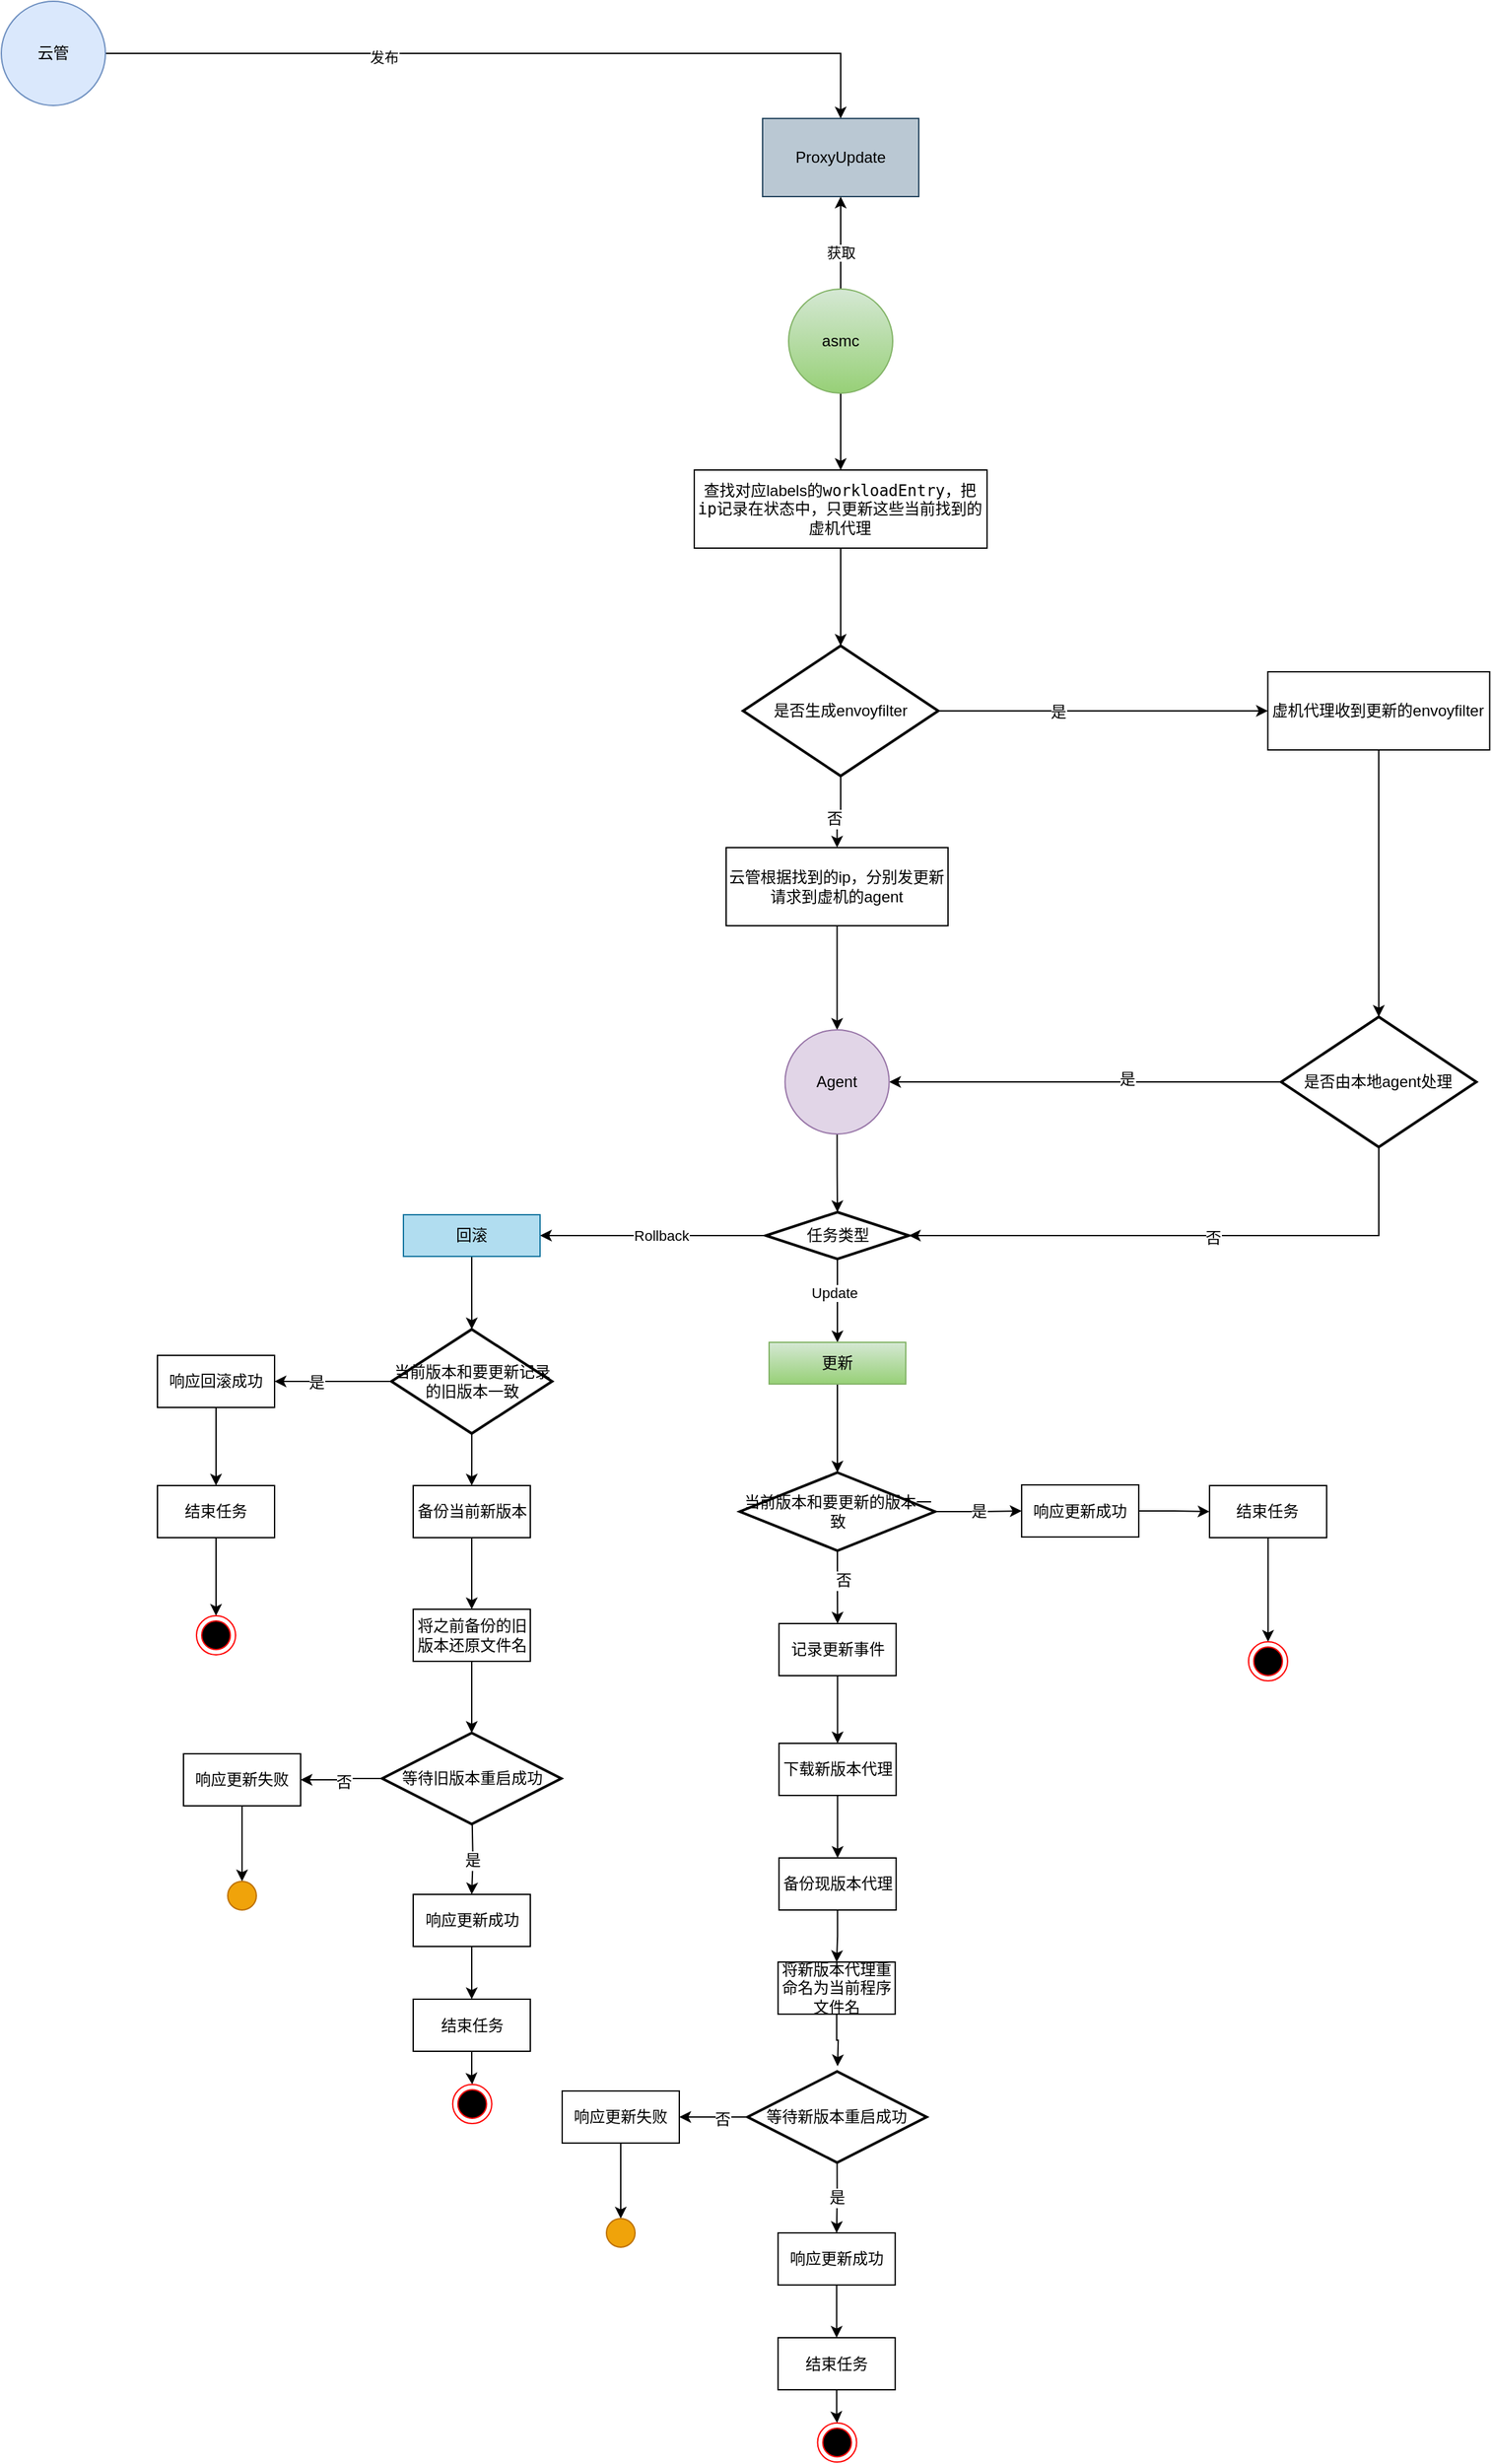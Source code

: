 <mxfile version="15.8.2" type="github">
  <diagram name="Page-1" id="e7e014a7-5840-1c2e-5031-d8a46d1fe8dd">
    <mxGraphModel dx="1609" dy="938" grid="1" gridSize="10" guides="1" tooltips="1" connect="1" arrows="1" fold="1" page="1" pageScale="1" pageWidth="827" pageHeight="1169" background="#ffffff" math="0" shadow="0">
      <root>
        <mxCell id="0" />
        <mxCell id="1" parent="0" />
        <mxCell id="EJuun3mlQRxhY7gNAN2d-12" style="edgeStyle=none;rounded=0;orthogonalLoop=1;jettySize=auto;html=1;entryX=0.5;entryY=0;entryDx=0;entryDy=0;" parent="1" source="FB7n5PxvgqieLS6MJgnv-41" target="FB7n5PxvgqieLS6MJgnv-43" edge="1">
          <mxGeometry relative="1" as="geometry">
            <Array as="points">
              <mxPoint x="585" y="80" />
              <mxPoint x="665" y="80" />
            </Array>
          </mxGeometry>
        </mxCell>
        <mxCell id="EJuun3mlQRxhY7gNAN2d-13" value="发布" style="edgeLabel;html=1;align=center;verticalAlign=middle;resizable=0;points=[];" parent="EJuun3mlQRxhY7gNAN2d-12" vertex="1" connectable="0">
          <mxGeometry x="-0.306" y="-3" relative="1" as="geometry">
            <mxPoint as="offset" />
          </mxGeometry>
        </mxCell>
        <mxCell id="FB7n5PxvgqieLS6MJgnv-41" value="云管" style="ellipse;whiteSpace=wrap;html=1;aspect=fixed;fillColor=#dae8fc;strokeColor=#6c8ebf;" parent="1" vertex="1">
          <mxGeometry x="20" y="40" width="80" height="80" as="geometry" />
        </mxCell>
        <mxCell id="FB7n5PxvgqieLS6MJgnv-43" value="ProxyUpdate" style="rounded=0;whiteSpace=wrap;html=1;fillColor=#bac8d3;strokeColor=#23445d;" parent="1" vertex="1">
          <mxGeometry x="605" y="130" width="120" height="60" as="geometry" />
        </mxCell>
        <mxCell id="EJuun3mlQRxhY7gNAN2d-9" style="edgeStyle=none;rounded=0;orthogonalLoop=1;jettySize=auto;html=1;exitX=0.5;exitY=0;exitDx=0;exitDy=0;entryX=0.5;entryY=1;entryDx=0;entryDy=0;" parent="1" source="FB7n5PxvgqieLS6MJgnv-45" edge="1">
          <mxGeometry relative="1" as="geometry">
            <mxPoint x="665" y="190" as="targetPoint" />
          </mxGeometry>
        </mxCell>
        <mxCell id="rX8UmJ0MvaBs6cS46ier-11" value="获取" style="edgeLabel;html=1;align=center;verticalAlign=middle;resizable=0;points=[];" parent="EJuun3mlQRxhY7gNAN2d-9" vertex="1" connectable="0">
          <mxGeometry x="-0.3" relative="1" as="geometry">
            <mxPoint y="-3" as="offset" />
          </mxGeometry>
        </mxCell>
        <mxCell id="xDake7foOGyNzTxmRu00-2" style="edgeStyle=orthogonalEdgeStyle;rounded=0;orthogonalLoop=1;jettySize=auto;html=1;" edge="1" parent="1" source="FB7n5PxvgqieLS6MJgnv-45" target="xDake7foOGyNzTxmRu00-1">
          <mxGeometry relative="1" as="geometry" />
        </mxCell>
        <mxCell id="FB7n5PxvgqieLS6MJgnv-45" value="asmc" style="ellipse;whiteSpace=wrap;html=1;aspect=fixed;fillColor=#d5e8d4;gradientColor=#97d077;strokeColor=#82b366;" parent="1" vertex="1">
          <mxGeometry x="625" y="261" width="80" height="80" as="geometry" />
        </mxCell>
        <mxCell id="xDake7foOGyNzTxmRu00-4" style="edgeStyle=orthogonalEdgeStyle;rounded=0;orthogonalLoop=1;jettySize=auto;html=1;entryX=0.5;entryY=0;entryDx=0;entryDy=0;entryPerimeter=0;fontSize=12;" edge="1" parent="1" source="xDake7foOGyNzTxmRu00-1" target="xDake7foOGyNzTxmRu00-3">
          <mxGeometry relative="1" as="geometry" />
        </mxCell>
        <mxCell id="xDake7foOGyNzTxmRu00-1" value="&lt;font style=&quot;font-size: 12px&quot;&gt;查找对应labels的&lt;span style=&quot;background-color: rgb(255 , 255 , 255) ; font-family: &amp;#34;jetbrains mono&amp;#34; , monospace&quot;&gt;workloadEntry，把ip记录在状态中，只更新这些当前找到的虚机代理&lt;/span&gt;&lt;/font&gt;" style="rounded=0;whiteSpace=wrap;html=1;" vertex="1" parent="1">
          <mxGeometry x="552.49" y="400" width="224.99" height="60" as="geometry" />
        </mxCell>
        <mxCell id="xDake7foOGyNzTxmRu00-7" style="edgeStyle=orthogonalEdgeStyle;rounded=0;orthogonalLoop=1;jettySize=auto;html=1;fontSize=12;" edge="1" parent="1" source="xDake7foOGyNzTxmRu00-3" target="xDake7foOGyNzTxmRu00-6">
          <mxGeometry relative="1" as="geometry" />
        </mxCell>
        <mxCell id="xDake7foOGyNzTxmRu00-8" value="否" style="edgeLabel;html=1;align=center;verticalAlign=middle;resizable=0;points=[];fontSize=12;" vertex="1" connectable="0" parent="xDake7foOGyNzTxmRu00-7">
          <mxGeometry x="0.214" y="-3" relative="1" as="geometry">
            <mxPoint as="offset" />
          </mxGeometry>
        </mxCell>
        <mxCell id="xDake7foOGyNzTxmRu00-10" style="edgeStyle=orthogonalEdgeStyle;rounded=0;orthogonalLoop=1;jettySize=auto;html=1;entryX=0;entryY=0.5;entryDx=0;entryDy=0;fontSize=12;" edge="1" parent="1" source="xDake7foOGyNzTxmRu00-3" target="xDake7foOGyNzTxmRu00-9">
          <mxGeometry relative="1" as="geometry" />
        </mxCell>
        <mxCell id="xDake7foOGyNzTxmRu00-11" value="是" style="edgeLabel;html=1;align=center;verticalAlign=middle;resizable=0;points=[];fontSize=12;" vertex="1" connectable="0" parent="xDake7foOGyNzTxmRu00-10">
          <mxGeometry x="-0.274" y="-1" relative="1" as="geometry">
            <mxPoint as="offset" />
          </mxGeometry>
        </mxCell>
        <mxCell id="xDake7foOGyNzTxmRu00-3" value="&lt;div style=&quot;text-align: left&quot;&gt;&lt;span&gt;是否生成envoyfilter&lt;/span&gt;&lt;/div&gt;" style="strokeWidth=2;html=1;shape=mxgraph.flowchart.decision;whiteSpace=wrap;" vertex="1" parent="1">
          <mxGeometry x="589.99" y="535" width="150" height="100" as="geometry" />
        </mxCell>
        <mxCell id="xDake7foOGyNzTxmRu00-20" style="edgeStyle=orthogonalEdgeStyle;rounded=0;orthogonalLoop=1;jettySize=auto;html=1;fontSize=12;" edge="1" parent="1" source="xDake7foOGyNzTxmRu00-6" target="xDake7foOGyNzTxmRu00-19">
          <mxGeometry relative="1" as="geometry" />
        </mxCell>
        <mxCell id="xDake7foOGyNzTxmRu00-6" value="云管根据找到的ip，分别发更新请求到虚机的agent" style="rounded=0;whiteSpace=wrap;html=1;" vertex="1" parent="1">
          <mxGeometry x="577.01" y="690" width="170.49" height="60" as="geometry" />
        </mxCell>
        <mxCell id="xDake7foOGyNzTxmRu00-13" style="edgeStyle=orthogonalEdgeStyle;rounded=0;orthogonalLoop=1;jettySize=auto;html=1;fontSize=12;" edge="1" parent="1" source="xDake7foOGyNzTxmRu00-9" target="xDake7foOGyNzTxmRu00-12">
          <mxGeometry relative="1" as="geometry" />
        </mxCell>
        <mxCell id="xDake7foOGyNzTxmRu00-9" value="虚机代理收到更新的envoyfilter" style="rounded=0;whiteSpace=wrap;html=1;" vertex="1" parent="1">
          <mxGeometry x="993.24" y="555" width="170.49" height="60" as="geometry" />
        </mxCell>
        <mxCell id="xDake7foOGyNzTxmRu00-15" style="edgeStyle=orthogonalEdgeStyle;rounded=0;orthogonalLoop=1;jettySize=auto;html=1;fontSize=12;" edge="1" parent="1" source="xDake7foOGyNzTxmRu00-12" target="xDake7foOGyNzTxmRu00-19">
          <mxGeometry relative="1" as="geometry">
            <mxPoint x="748.24" y="870" as="targetPoint" />
          </mxGeometry>
        </mxCell>
        <mxCell id="xDake7foOGyNzTxmRu00-16" value="是" style="edgeLabel;html=1;align=center;verticalAlign=middle;resizable=0;points=[];fontSize=12;" vertex="1" connectable="0" parent="xDake7foOGyNzTxmRu00-15">
          <mxGeometry x="-0.212" y="-2" relative="1" as="geometry">
            <mxPoint as="offset" />
          </mxGeometry>
        </mxCell>
        <mxCell id="xDake7foOGyNzTxmRu00-95" style="edgeStyle=orthogonalEdgeStyle;rounded=0;orthogonalLoop=1;jettySize=auto;html=1;entryX=1;entryY=0.5;entryDx=0;entryDy=0;entryPerimeter=0;fontSize=12;" edge="1" parent="1" source="xDake7foOGyNzTxmRu00-12" target="xDake7foOGyNzTxmRu00-25">
          <mxGeometry relative="1" as="geometry">
            <Array as="points">
              <mxPoint x="1079" y="988" />
            </Array>
          </mxGeometry>
        </mxCell>
        <mxCell id="xDake7foOGyNzTxmRu00-96" value="否" style="edgeLabel;html=1;align=center;verticalAlign=middle;resizable=0;points=[];fontSize=12;" vertex="1" connectable="0" parent="xDake7foOGyNzTxmRu00-95">
          <mxGeometry x="-0.084" y="2" relative="1" as="geometry">
            <mxPoint x="1" as="offset" />
          </mxGeometry>
        </mxCell>
        <mxCell id="xDake7foOGyNzTxmRu00-12" value="是否由本地agent处理" style="strokeWidth=2;html=1;shape=mxgraph.flowchart.decision;whiteSpace=wrap;" vertex="1" parent="1">
          <mxGeometry x="1003.48" y="820" width="150" height="100" as="geometry" />
        </mxCell>
        <mxCell id="xDake7foOGyNzTxmRu00-28" style="edgeStyle=orthogonalEdgeStyle;rounded=0;orthogonalLoop=1;jettySize=auto;html=1;entryX=0.5;entryY=0;entryDx=0;entryDy=0;entryPerimeter=0;fontSize=12;" edge="1" parent="1" source="xDake7foOGyNzTxmRu00-19" target="xDake7foOGyNzTxmRu00-25">
          <mxGeometry relative="1" as="geometry" />
        </mxCell>
        <mxCell id="xDake7foOGyNzTxmRu00-19" value="Agent" style="ellipse;whiteSpace=wrap;html=1;aspect=fixed;fillColor=#e1d5e7;strokeColor=#9673a6;" vertex="1" parent="1">
          <mxGeometry x="622.26" y="830" width="80" height="80" as="geometry" />
        </mxCell>
        <mxCell id="xDake7foOGyNzTxmRu00-21" style="rounded=0;orthogonalLoop=1;jettySize=auto;html=1;entryX=1;entryY=0.5;entryDx=0;entryDy=0;" edge="1" parent="1" source="xDake7foOGyNzTxmRu00-25" target="xDake7foOGyNzTxmRu00-27">
          <mxGeometry relative="1" as="geometry">
            <mxPoint x="437.5" y="988" as="targetPoint" />
          </mxGeometry>
        </mxCell>
        <mxCell id="xDake7foOGyNzTxmRu00-22" value="Rollback" style="edgeLabel;html=1;align=center;verticalAlign=middle;resizable=0;points=[];" vertex="1" connectable="0" parent="xDake7foOGyNzTxmRu00-21">
          <mxGeometry x="0.209" y="1" relative="1" as="geometry">
            <mxPoint x="24" y="-1" as="offset" />
          </mxGeometry>
        </mxCell>
        <mxCell id="xDake7foOGyNzTxmRu00-23" style="edgeStyle=orthogonalEdgeStyle;rounded=0;orthogonalLoop=1;jettySize=auto;html=1;entryX=0.5;entryY=0;entryDx=0;entryDy=0;" edge="1" parent="1" source="xDake7foOGyNzTxmRu00-25" target="xDake7foOGyNzTxmRu00-26">
          <mxGeometry relative="1" as="geometry">
            <mxPoint x="662.5" y="1120" as="targetPoint" />
          </mxGeometry>
        </mxCell>
        <mxCell id="xDake7foOGyNzTxmRu00-24" value="Update" style="edgeLabel;html=1;align=center;verticalAlign=middle;resizable=0;points=[];" vertex="1" connectable="0" parent="xDake7foOGyNzTxmRu00-23">
          <mxGeometry x="-0.192" y="-3" relative="1" as="geometry">
            <mxPoint as="offset" />
          </mxGeometry>
        </mxCell>
        <mxCell id="xDake7foOGyNzTxmRu00-25" value="&lt;span style=&quot;text-align: left&quot;&gt;任务类型&lt;/span&gt;" style="strokeWidth=2;html=1;shape=mxgraph.flowchart.decision;whiteSpace=wrap;" vertex="1" parent="1">
          <mxGeometry x="607.5" y="970" width="110" height="36" as="geometry" />
        </mxCell>
        <mxCell id="xDake7foOGyNzTxmRu00-30" style="edgeStyle=orthogonalEdgeStyle;rounded=0;orthogonalLoop=1;jettySize=auto;html=1;fontSize=12;" edge="1" parent="1" source="xDake7foOGyNzTxmRu00-26" target="xDake7foOGyNzTxmRu00-29">
          <mxGeometry relative="1" as="geometry" />
        </mxCell>
        <mxCell id="xDake7foOGyNzTxmRu00-26" value="更新" style="rounded=0;whiteSpace=wrap;html=1;fillColor=#d5e8d4;gradientColor=#97d077;strokeColor=#82b366;" vertex="1" parent="1">
          <mxGeometry x="610" y="1070" width="105" height="32" as="geometry" />
        </mxCell>
        <mxCell id="xDake7foOGyNzTxmRu00-60" style="edgeStyle=orthogonalEdgeStyle;rounded=0;orthogonalLoop=1;jettySize=auto;html=1;fontSize=12;" edge="1" parent="1" source="xDake7foOGyNzTxmRu00-27" target="xDake7foOGyNzTxmRu00-52">
          <mxGeometry relative="1" as="geometry" />
        </mxCell>
        <mxCell id="xDake7foOGyNzTxmRu00-27" value="回滚" style="rounded=0;whiteSpace=wrap;html=1;fillColor=#b1ddf0;strokeColor=#10739e;" vertex="1" parent="1">
          <mxGeometry x="329" y="972" width="105" height="32" as="geometry" />
        </mxCell>
        <mxCell id="xDake7foOGyNzTxmRu00-35" value="是" style="edgeStyle=orthogonalEdgeStyle;rounded=0;orthogonalLoop=1;jettySize=auto;html=1;entryX=0;entryY=0.5;entryDx=0;entryDy=0;fontSize=12;" edge="1" parent="1" source="xDake7foOGyNzTxmRu00-29" target="xDake7foOGyNzTxmRu00-34">
          <mxGeometry relative="1" as="geometry" />
        </mxCell>
        <mxCell id="xDake7foOGyNzTxmRu00-50" style="edgeStyle=orthogonalEdgeStyle;rounded=0;orthogonalLoop=1;jettySize=auto;html=1;entryX=0.5;entryY=0;entryDx=0;entryDy=0;fontSize=12;" edge="1" parent="1" source="xDake7foOGyNzTxmRu00-29" target="xDake7foOGyNzTxmRu00-39">
          <mxGeometry relative="1" as="geometry" />
        </mxCell>
        <mxCell id="xDake7foOGyNzTxmRu00-51" value="否" style="edgeLabel;html=1;align=center;verticalAlign=middle;resizable=0;points=[];fontSize=12;" vertex="1" connectable="0" parent="xDake7foOGyNzTxmRu00-50">
          <mxGeometry x="-0.181" y="4" relative="1" as="geometry">
            <mxPoint as="offset" />
          </mxGeometry>
        </mxCell>
        <mxCell id="xDake7foOGyNzTxmRu00-29" value="&lt;span style=&quot;text-align: left&quot;&gt;当前版本和要更新的版本一致&lt;/span&gt;" style="strokeWidth=2;html=1;shape=mxgraph.flowchart.decision;whiteSpace=wrap;" vertex="1" parent="1">
          <mxGeometry x="587.5" y="1170" width="150" height="60" as="geometry" />
        </mxCell>
        <mxCell id="xDake7foOGyNzTxmRu00-31" style="edgeStyle=orthogonalEdgeStyle;rounded=0;orthogonalLoop=1;jettySize=auto;html=1;" edge="1" parent="1" source="xDake7foOGyNzTxmRu00-32" target="xDake7foOGyNzTxmRu00-33">
          <mxGeometry relative="1" as="geometry" />
        </mxCell>
        <mxCell id="xDake7foOGyNzTxmRu00-32" value="结束任务" style="whiteSpace=wrap;html=1;" vertex="1" parent="1">
          <mxGeometry x="948.43" y="1180" width="90" height="40" as="geometry" />
        </mxCell>
        <mxCell id="xDake7foOGyNzTxmRu00-33" value="" style="ellipse;html=1;shape=endState;fillColor=#000000;strokeColor=#ff0000;" vertex="1" parent="1">
          <mxGeometry x="978.43" y="1300" width="30" height="30" as="geometry" />
        </mxCell>
        <mxCell id="xDake7foOGyNzTxmRu00-36" style="edgeStyle=orthogonalEdgeStyle;rounded=0;orthogonalLoop=1;jettySize=auto;html=1;entryX=0;entryY=0.5;entryDx=0;entryDy=0;fontSize=12;" edge="1" parent="1" source="xDake7foOGyNzTxmRu00-34" target="xDake7foOGyNzTxmRu00-32">
          <mxGeometry relative="1" as="geometry" />
        </mxCell>
        <mxCell id="xDake7foOGyNzTxmRu00-34" value="响应更新成功" style="whiteSpace=wrap;html=1;" vertex="1" parent="1">
          <mxGeometry x="804.07" y="1179.5" width="90" height="40" as="geometry" />
        </mxCell>
        <mxCell id="xDake7foOGyNzTxmRu00-45" style="edgeStyle=orthogonalEdgeStyle;rounded=0;orthogonalLoop=1;jettySize=auto;html=1;fontSize=12;" edge="1" parent="1" source="xDake7foOGyNzTxmRu00-39" target="xDake7foOGyNzTxmRu00-40">
          <mxGeometry relative="1" as="geometry" />
        </mxCell>
        <mxCell id="xDake7foOGyNzTxmRu00-39" value="记录更新事件" style="whiteSpace=wrap;html=1;" vertex="1" parent="1">
          <mxGeometry x="617.61" y="1286" width="90" height="40" as="geometry" />
        </mxCell>
        <mxCell id="xDake7foOGyNzTxmRu00-46" style="edgeStyle=orthogonalEdgeStyle;rounded=0;orthogonalLoop=1;jettySize=auto;html=1;entryX=0.5;entryY=0;entryDx=0;entryDy=0;fontSize=12;" edge="1" parent="1" source="xDake7foOGyNzTxmRu00-40" target="xDake7foOGyNzTxmRu00-41">
          <mxGeometry relative="1" as="geometry" />
        </mxCell>
        <mxCell id="xDake7foOGyNzTxmRu00-40" value="下载新版本代理" style="whiteSpace=wrap;html=1;" vertex="1" parent="1">
          <mxGeometry x="617.63" y="1378" width="90" height="40" as="geometry" />
        </mxCell>
        <mxCell id="xDake7foOGyNzTxmRu00-47" style="edgeStyle=orthogonalEdgeStyle;rounded=0;orthogonalLoop=1;jettySize=auto;html=1;fontSize=12;" edge="1" parent="1" source="xDake7foOGyNzTxmRu00-41" target="xDake7foOGyNzTxmRu00-42">
          <mxGeometry relative="1" as="geometry" />
        </mxCell>
        <mxCell id="xDake7foOGyNzTxmRu00-41" value="备份现版本代理" style="whiteSpace=wrap;html=1;" vertex="1" parent="1">
          <mxGeometry x="617.62" y="1466" width="90" height="40" as="geometry" />
        </mxCell>
        <mxCell id="xDake7foOGyNzTxmRu00-48" style="edgeStyle=orthogonalEdgeStyle;rounded=0;orthogonalLoop=1;jettySize=auto;html=1;fontSize=12;" edge="1" parent="1" source="xDake7foOGyNzTxmRu00-42">
          <mxGeometry relative="1" as="geometry">
            <mxPoint x="662.6" y="1626" as="targetPoint" />
          </mxGeometry>
        </mxCell>
        <mxCell id="xDake7foOGyNzTxmRu00-42" value="将新版本代理重命名为当前程序文件名" style="whiteSpace=wrap;html=1;" vertex="1" parent="1">
          <mxGeometry x="616.88" y="1546" width="90" height="40" as="geometry" />
        </mxCell>
        <mxCell id="xDake7foOGyNzTxmRu00-58" style="edgeStyle=orthogonalEdgeStyle;rounded=0;orthogonalLoop=1;jettySize=auto;html=1;entryX=1;entryY=0.5;entryDx=0;entryDy=0;fontSize=12;" edge="1" parent="1" source="xDake7foOGyNzTxmRu00-52" target="xDake7foOGyNzTxmRu00-54">
          <mxGeometry relative="1" as="geometry" />
        </mxCell>
        <mxCell id="xDake7foOGyNzTxmRu00-61" value="是" style="edgeLabel;html=1;align=center;verticalAlign=middle;resizable=0;points=[];fontSize=12;" vertex="1" connectable="0" parent="xDake7foOGyNzTxmRu00-58">
          <mxGeometry x="0.287" y="1" relative="1" as="geometry">
            <mxPoint as="offset" />
          </mxGeometry>
        </mxCell>
        <mxCell id="xDake7foOGyNzTxmRu00-86" style="edgeStyle=orthogonalEdgeStyle;rounded=0;orthogonalLoop=1;jettySize=auto;html=1;fontSize=12;" edge="1" parent="1" source="xDake7foOGyNzTxmRu00-52" target="xDake7foOGyNzTxmRu00-78">
          <mxGeometry relative="1" as="geometry" />
        </mxCell>
        <mxCell id="xDake7foOGyNzTxmRu00-52" value="&lt;span style=&quot;text-align: left&quot;&gt;当前版本和要更新记录的旧版本一致&lt;/span&gt;" style="strokeWidth=2;html=1;shape=mxgraph.flowchart.decision;whiteSpace=wrap;" vertex="1" parent="1">
          <mxGeometry x="319.75" y="1060" width="123.5" height="80" as="geometry" />
        </mxCell>
        <mxCell id="xDake7foOGyNzTxmRu00-59" style="edgeStyle=orthogonalEdgeStyle;rounded=0;orthogonalLoop=1;jettySize=auto;html=1;fontSize=12;" edge="1" parent="1" source="xDake7foOGyNzTxmRu00-54" target="xDake7foOGyNzTxmRu00-55">
          <mxGeometry relative="1" as="geometry" />
        </mxCell>
        <mxCell id="xDake7foOGyNzTxmRu00-54" value="响应回滚成功" style="whiteSpace=wrap;html=1;" vertex="1" parent="1">
          <mxGeometry x="140" y="1080" width="90" height="40" as="geometry" />
        </mxCell>
        <mxCell id="xDake7foOGyNzTxmRu00-55" value="结束任务" style="whiteSpace=wrap;html=1;" vertex="1" parent="1">
          <mxGeometry x="140" y="1180" width="90" height="40" as="geometry" />
        </mxCell>
        <mxCell id="xDake7foOGyNzTxmRu00-56" style="edgeStyle=orthogonalEdgeStyle;rounded=0;orthogonalLoop=1;jettySize=auto;html=1;" edge="1" parent="1" target="xDake7foOGyNzTxmRu00-57" source="xDake7foOGyNzTxmRu00-55">
          <mxGeometry relative="1" as="geometry">
            <mxPoint x="185.0" y="1251" as="sourcePoint" />
          </mxGeometry>
        </mxCell>
        <mxCell id="xDake7foOGyNzTxmRu00-57" value="" style="ellipse;html=1;shape=endState;fillColor=#000000;strokeColor=#ff0000;" vertex="1" parent="1">
          <mxGeometry x="170" y="1280" width="30" height="30" as="geometry" />
        </mxCell>
        <mxCell id="xDake7foOGyNzTxmRu00-74" style="edgeStyle=orthogonalEdgeStyle;rounded=0;orthogonalLoop=1;jettySize=auto;html=1;entryX=1;entryY=0.5;entryDx=0;entryDy=0;fontSize=12;" edge="1" parent="1" source="xDake7foOGyNzTxmRu00-62" target="xDake7foOGyNzTxmRu00-73">
          <mxGeometry relative="1" as="geometry" />
        </mxCell>
        <mxCell id="xDake7foOGyNzTxmRu00-75" value="否" style="edgeLabel;html=1;align=center;verticalAlign=middle;resizable=0;points=[];fontSize=12;" vertex="1" connectable="0" parent="xDake7foOGyNzTxmRu00-74">
          <mxGeometry x="-0.246" y="2" relative="1" as="geometry">
            <mxPoint as="offset" />
          </mxGeometry>
        </mxCell>
        <mxCell id="xDake7foOGyNzTxmRu00-62" value="&lt;div style=&quot;text-align: left&quot;&gt;&lt;span style=&quot;text-align: center&quot;&gt;等待新版本重启成功&lt;/span&gt;&lt;br&gt;&lt;/div&gt;" style="strokeWidth=2;html=1;shape=mxgraph.flowchart.decision;whiteSpace=wrap;" vertex="1" parent="1">
          <mxGeometry x="593.45" y="1630" width="137.61" height="70" as="geometry" />
        </mxCell>
        <mxCell id="xDake7foOGyNzTxmRu00-63" value="是" style="edgeStyle=orthogonalEdgeStyle;rounded=0;orthogonalLoop=1;jettySize=auto;html=1;entryX=0.5;entryY=0;entryDx=0;entryDy=0;fontSize=12;exitX=0.5;exitY=1;exitDx=0;exitDy=0;exitPerimeter=0;" edge="1" parent="1" target="xDake7foOGyNzTxmRu00-68" source="xDake7foOGyNzTxmRu00-62">
          <mxGeometry relative="1" as="geometry">
            <mxPoint x="553.43" y="1760.5" as="sourcePoint" />
          </mxGeometry>
        </mxCell>
        <mxCell id="xDake7foOGyNzTxmRu00-64" style="edgeStyle=orthogonalEdgeStyle;rounded=0;orthogonalLoop=1;jettySize=auto;html=1;" edge="1" parent="1" source="xDake7foOGyNzTxmRu00-65" target="xDake7foOGyNzTxmRu00-66">
          <mxGeometry relative="1" as="geometry" />
        </mxCell>
        <mxCell id="xDake7foOGyNzTxmRu00-65" value="结束任务" style="whiteSpace=wrap;html=1;" vertex="1" parent="1">
          <mxGeometry x="616.88" y="1834.5" width="90" height="40" as="geometry" />
        </mxCell>
        <mxCell id="xDake7foOGyNzTxmRu00-66" value="" style="ellipse;html=1;shape=endState;fillColor=#000000;strokeColor=#ff0000;" vertex="1" parent="1">
          <mxGeometry x="647.26" y="1900" width="30" height="30" as="geometry" />
        </mxCell>
        <mxCell id="xDake7foOGyNzTxmRu00-67" style="edgeStyle=orthogonalEdgeStyle;rounded=0;orthogonalLoop=1;jettySize=auto;html=1;entryX=0.5;entryY=0;entryDx=0;entryDy=0;fontSize=12;" edge="1" parent="1" source="xDake7foOGyNzTxmRu00-68" target="xDake7foOGyNzTxmRu00-65">
          <mxGeometry relative="1" as="geometry" />
        </mxCell>
        <mxCell id="xDake7foOGyNzTxmRu00-68" value="响应更新成功" style="whiteSpace=wrap;html=1;" vertex="1" parent="1">
          <mxGeometry x="616.88" y="1754" width="90" height="40" as="geometry" />
        </mxCell>
        <mxCell id="xDake7foOGyNzTxmRu00-77" style="edgeStyle=orthogonalEdgeStyle;rounded=0;orthogonalLoop=1;jettySize=auto;html=1;fontSize=12;" edge="1" parent="1" source="xDake7foOGyNzTxmRu00-73" target="xDake7foOGyNzTxmRu00-76">
          <mxGeometry relative="1" as="geometry" />
        </mxCell>
        <mxCell id="xDake7foOGyNzTxmRu00-73" value="响应更新失败" style="whiteSpace=wrap;html=1;" vertex="1" parent="1">
          <mxGeometry x="451" y="1645" width="90" height="40" as="geometry" />
        </mxCell>
        <mxCell id="xDake7foOGyNzTxmRu00-76" value="" style="ellipse;whiteSpace=wrap;html=1;aspect=fixed;fillColor=#f0a30a;fontColor=#000000;strokeColor=#BD7000;" vertex="1" parent="1">
          <mxGeometry x="485" y="1743" width="22" height="22" as="geometry" />
        </mxCell>
        <mxCell id="xDake7foOGyNzTxmRu00-87" style="edgeStyle=orthogonalEdgeStyle;rounded=0;orthogonalLoop=1;jettySize=auto;html=1;entryX=0.5;entryY=0;entryDx=0;entryDy=0;fontSize=12;" edge="1" parent="1" source="xDake7foOGyNzTxmRu00-78" target="xDake7foOGyNzTxmRu00-79">
          <mxGeometry relative="1" as="geometry" />
        </mxCell>
        <mxCell id="xDake7foOGyNzTxmRu00-78" value="备份当前新版本" style="whiteSpace=wrap;html=1;" vertex="1" parent="1">
          <mxGeometry x="336.5" y="1180" width="90" height="40" as="geometry" />
        </mxCell>
        <mxCell id="xDake7foOGyNzTxmRu00-88" style="edgeStyle=orthogonalEdgeStyle;rounded=0;orthogonalLoop=1;jettySize=auto;html=1;entryX=0.5;entryY=0;entryDx=0;entryDy=0;entryPerimeter=0;fontSize=12;" edge="1" parent="1" source="xDake7foOGyNzTxmRu00-79" target="xDake7foOGyNzTxmRu00-80">
          <mxGeometry relative="1" as="geometry" />
        </mxCell>
        <mxCell id="xDake7foOGyNzTxmRu00-79" value="将之前备份的旧版本还原文件名" style="whiteSpace=wrap;html=1;" vertex="1" parent="1">
          <mxGeometry x="336.5" y="1275" width="90" height="40" as="geometry" />
        </mxCell>
        <mxCell id="xDake7foOGyNzTxmRu00-85" style="edgeStyle=orthogonalEdgeStyle;rounded=0;orthogonalLoop=1;jettySize=auto;html=1;entryX=1;entryY=0.5;entryDx=0;entryDy=0;fontSize=12;" edge="1" parent="1" source="xDake7foOGyNzTxmRu00-80" target="xDake7foOGyNzTxmRu00-83">
          <mxGeometry relative="1" as="geometry" />
        </mxCell>
        <mxCell id="xDake7foOGyNzTxmRu00-80" value="&lt;div style=&quot;text-align: left&quot;&gt;&lt;span style=&quot;text-align: center&quot;&gt;等待旧版本重启成功&lt;/span&gt;&lt;br&gt;&lt;/div&gt;" style="strokeWidth=2;html=1;shape=mxgraph.flowchart.decision;whiteSpace=wrap;" vertex="1" parent="1">
          <mxGeometry x="312.69" y="1370" width="137.61" height="70" as="geometry" />
        </mxCell>
        <mxCell id="xDake7foOGyNzTxmRu00-81" value="否" style="edgeLabel;html=1;align=center;verticalAlign=middle;resizable=0;points=[];fontSize=12;" vertex="1" connectable="0" parent="1">
          <mxGeometry x="282.45" y="1408" as="geometry" />
        </mxCell>
        <mxCell id="xDake7foOGyNzTxmRu00-82" style="edgeStyle=orthogonalEdgeStyle;rounded=0;orthogonalLoop=1;jettySize=auto;html=1;fontSize=12;" edge="1" parent="1" source="xDake7foOGyNzTxmRu00-83" target="xDake7foOGyNzTxmRu00-84">
          <mxGeometry relative="1" as="geometry" />
        </mxCell>
        <mxCell id="xDake7foOGyNzTxmRu00-83" value="响应更新失败" style="whiteSpace=wrap;html=1;" vertex="1" parent="1">
          <mxGeometry x="160" y="1386" width="90" height="40" as="geometry" />
        </mxCell>
        <mxCell id="xDake7foOGyNzTxmRu00-84" value="" style="ellipse;whiteSpace=wrap;html=1;aspect=fixed;fillColor=#f0a30a;fontColor=#000000;strokeColor=#BD7000;" vertex="1" parent="1">
          <mxGeometry x="194" y="1484" width="22" height="22" as="geometry" />
        </mxCell>
        <mxCell id="xDake7foOGyNzTxmRu00-89" value="是" style="edgeStyle=orthogonalEdgeStyle;rounded=0;orthogonalLoop=1;jettySize=auto;html=1;entryX=0.5;entryY=0;entryDx=0;entryDy=0;fontSize=12;exitX=0.5;exitY=1;exitDx=0;exitDy=0;exitPerimeter=0;" edge="1" parent="1" target="xDake7foOGyNzTxmRu00-94">
          <mxGeometry relative="1" as="geometry">
            <mxPoint x="381.875" y="1440" as="sourcePoint" />
          </mxGeometry>
        </mxCell>
        <mxCell id="xDake7foOGyNzTxmRu00-90" style="edgeStyle=orthogonalEdgeStyle;rounded=0;orthogonalLoop=1;jettySize=auto;html=1;" edge="1" parent="1" source="xDake7foOGyNzTxmRu00-91" target="xDake7foOGyNzTxmRu00-92">
          <mxGeometry relative="1" as="geometry" />
        </mxCell>
        <mxCell id="xDake7foOGyNzTxmRu00-91" value="结束任务" style="whiteSpace=wrap;html=1;" vertex="1" parent="1">
          <mxGeometry x="336.5" y="1574.5" width="90" height="40" as="geometry" />
        </mxCell>
        <mxCell id="xDake7foOGyNzTxmRu00-92" value="" style="ellipse;html=1;shape=endState;fillColor=#000000;strokeColor=#ff0000;" vertex="1" parent="1">
          <mxGeometry x="366.88" y="1640" width="30" height="30" as="geometry" />
        </mxCell>
        <mxCell id="xDake7foOGyNzTxmRu00-93" style="edgeStyle=orthogonalEdgeStyle;rounded=0;orthogonalLoop=1;jettySize=auto;html=1;entryX=0.5;entryY=0;entryDx=0;entryDy=0;fontSize=12;" edge="1" parent="1" source="xDake7foOGyNzTxmRu00-94" target="xDake7foOGyNzTxmRu00-91">
          <mxGeometry relative="1" as="geometry" />
        </mxCell>
        <mxCell id="xDake7foOGyNzTxmRu00-94" value="响应更新成功" style="whiteSpace=wrap;html=1;" vertex="1" parent="1">
          <mxGeometry x="336.5" y="1494" width="90" height="40" as="geometry" />
        </mxCell>
      </root>
    </mxGraphModel>
  </diagram>
</mxfile>
